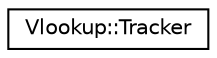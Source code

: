 digraph "Graphical Class Hierarchy"
{
  edge [fontname="Helvetica",fontsize="10",labelfontname="Helvetica",labelfontsize="10"];
  node [fontname="Helvetica",fontsize="10",shape=record];
  rankdir="LR";
  Node1 [label="Vlookup::Tracker",height=0.2,width=0.4,color="black", fillcolor="white", style="filled",URL="$struct_vlookup_1_1_tracker.html"];
}
